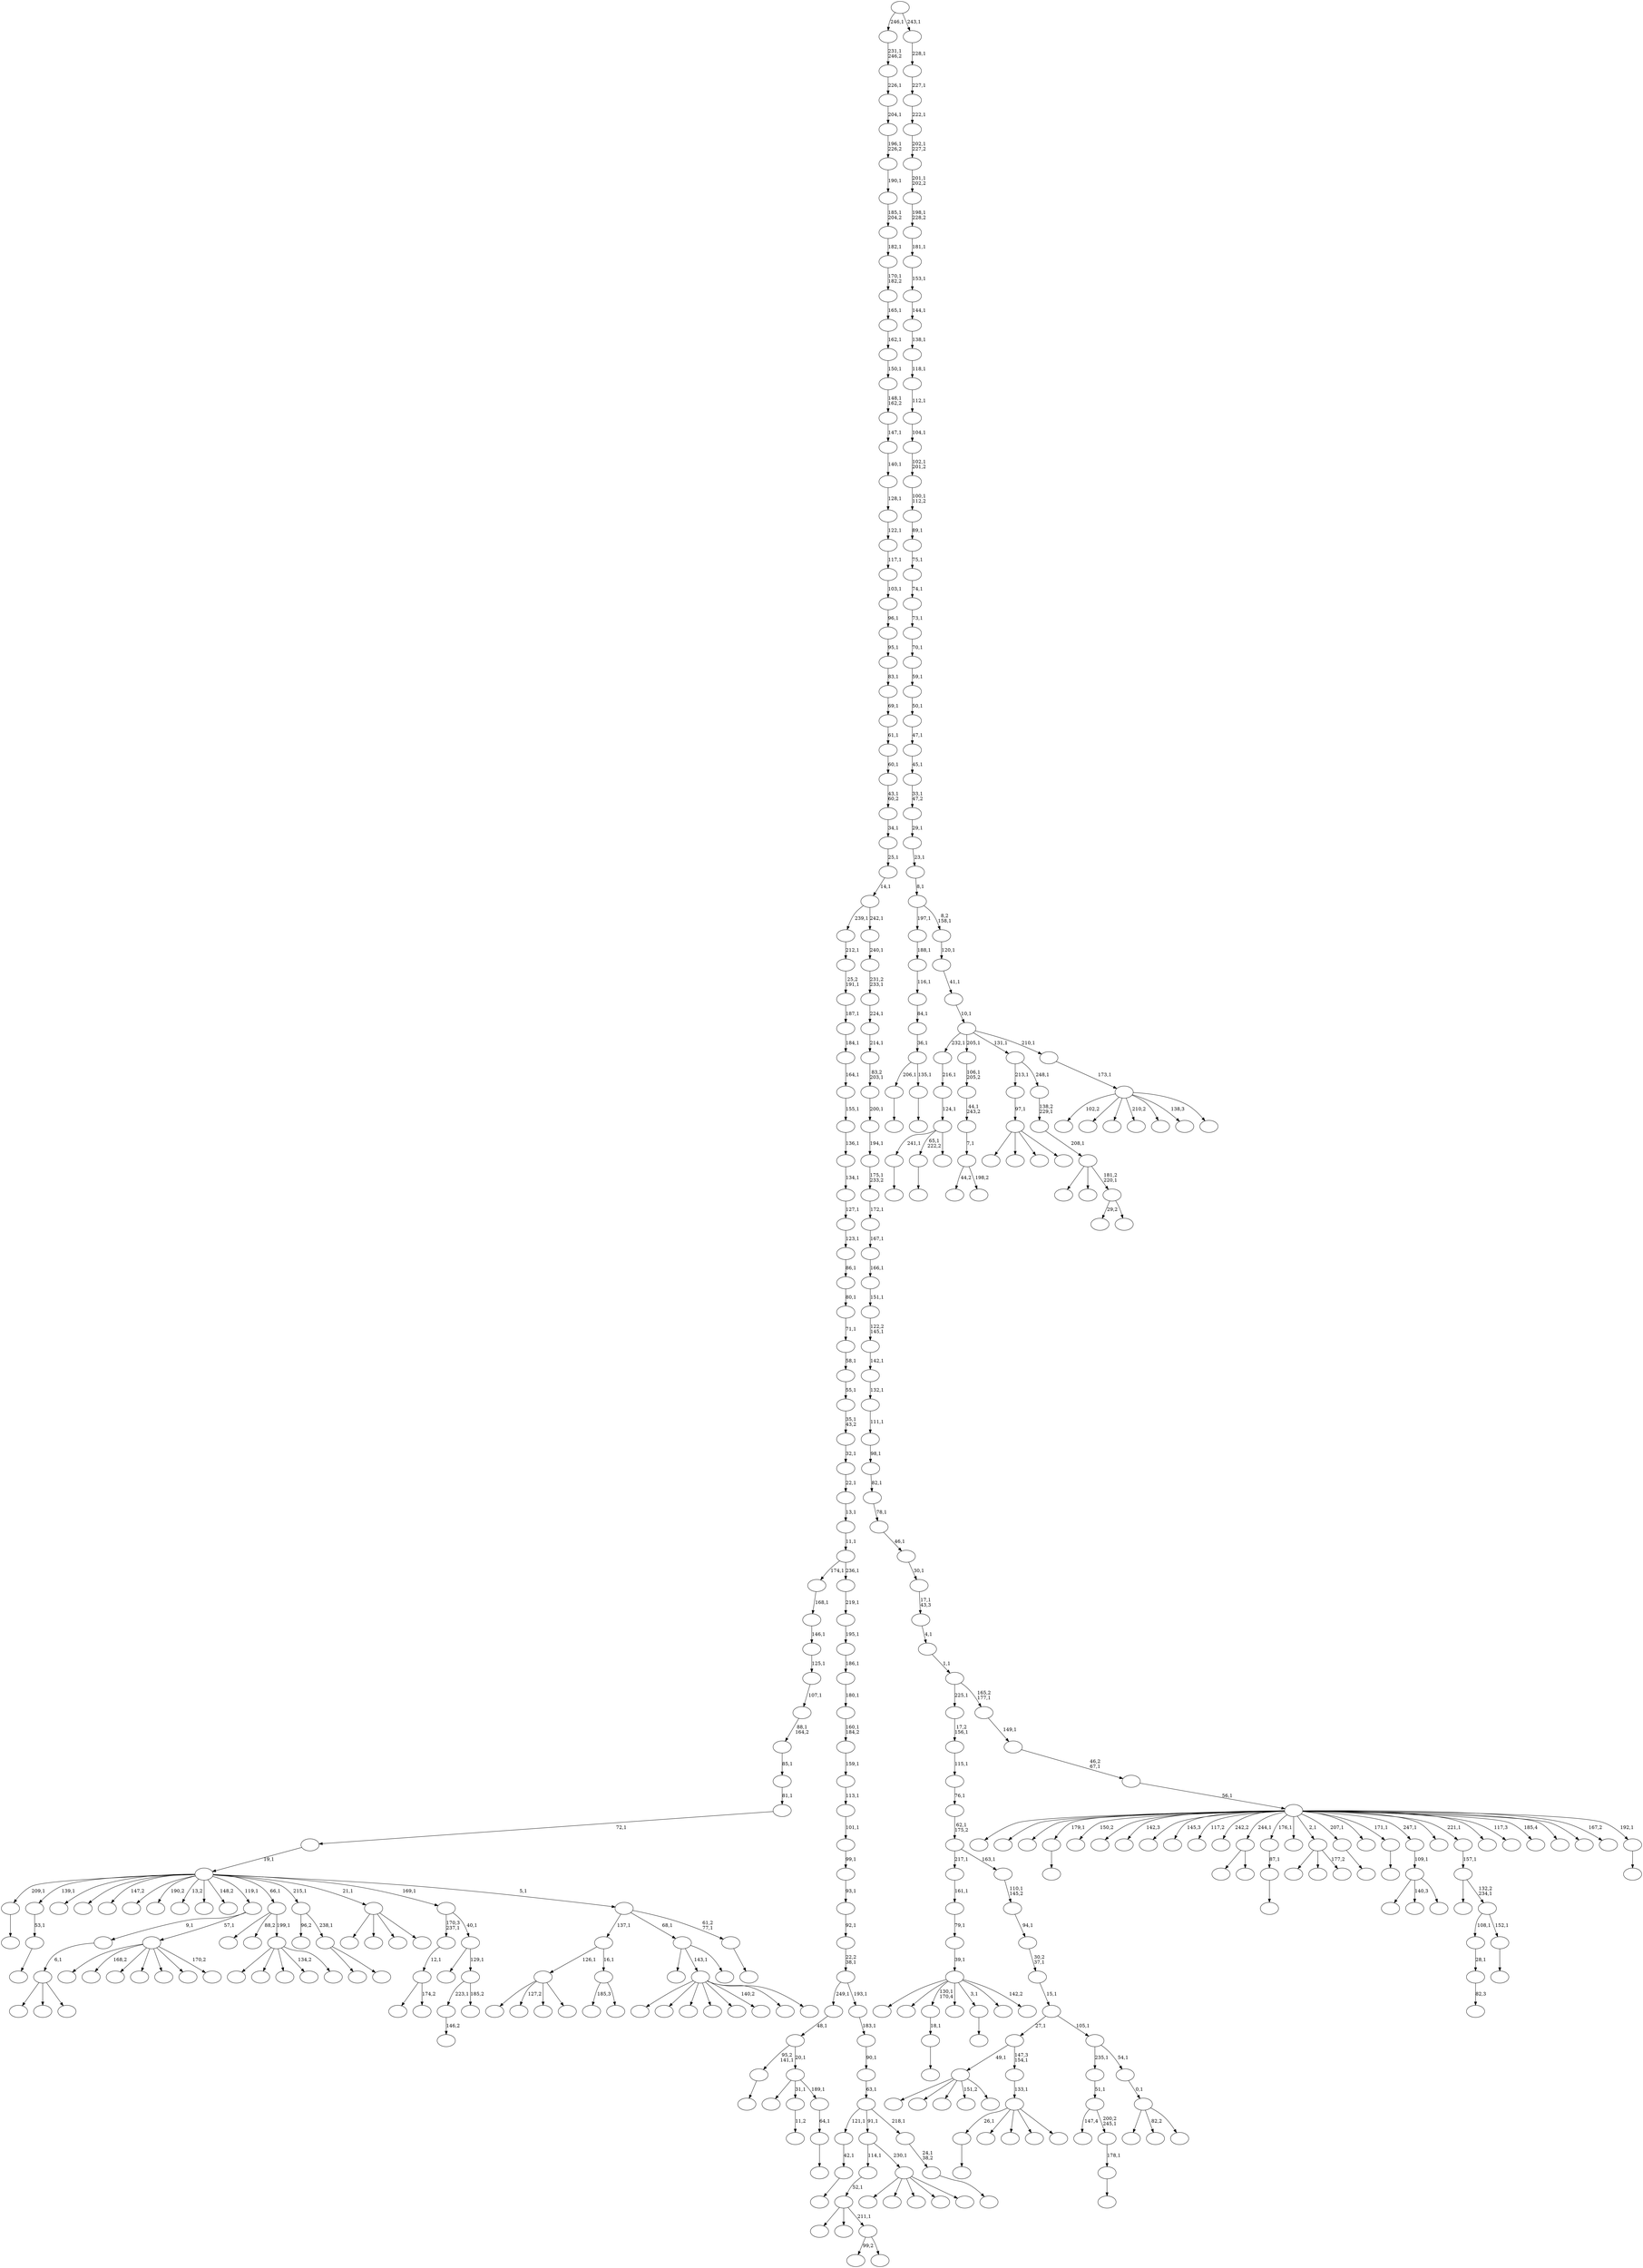 digraph T {
	400 [label=""]
	399 [label=""]
	398 [label=""]
	397 [label=""]
	396 [label=""]
	395 [label=""]
	394 [label=""]
	393 [label=""]
	392 [label=""]
	391 [label=""]
	390 [label=""]
	389 [label=""]
	388 [label=""]
	387 [label=""]
	386 [label=""]
	385 [label=""]
	384 [label=""]
	383 [label=""]
	382 [label=""]
	381 [label=""]
	380 [label=""]
	379 [label=""]
	378 [label=""]
	377 [label=""]
	376 [label=""]
	375 [label=""]
	374 [label=""]
	373 [label=""]
	372 [label=""]
	371 [label=""]
	370 [label=""]
	369 [label=""]
	368 [label=""]
	367 [label=""]
	366 [label=""]
	365 [label=""]
	364 [label=""]
	363 [label=""]
	362 [label=""]
	361 [label=""]
	360 [label=""]
	359 [label=""]
	358 [label=""]
	357 [label=""]
	356 [label=""]
	355 [label=""]
	354 [label=""]
	353 [label=""]
	352 [label=""]
	351 [label=""]
	350 [label=""]
	349 [label=""]
	348 [label=""]
	347 [label=""]
	346 [label=""]
	345 [label=""]
	344 [label=""]
	343 [label=""]
	342 [label=""]
	341 [label=""]
	340 [label=""]
	339 [label=""]
	338 [label=""]
	337 [label=""]
	336 [label=""]
	335 [label=""]
	334 [label=""]
	333 [label=""]
	332 [label=""]
	331 [label=""]
	330 [label=""]
	329 [label=""]
	328 [label=""]
	327 [label=""]
	326 [label=""]
	325 [label=""]
	324 [label=""]
	323 [label=""]
	322 [label=""]
	321 [label=""]
	320 [label=""]
	319 [label=""]
	318 [label=""]
	317 [label=""]
	316 [label=""]
	315 [label=""]
	314 [label=""]
	313 [label=""]
	312 [label=""]
	311 [label=""]
	310 [label=""]
	309 [label=""]
	308 [label=""]
	307 [label=""]
	306 [label=""]
	305 [label=""]
	304 [label=""]
	303 [label=""]
	302 [label=""]
	301 [label=""]
	300 [label=""]
	299 [label=""]
	298 [label=""]
	297 [label=""]
	296 [label=""]
	295 [label=""]
	294 [label=""]
	293 [label=""]
	292 [label=""]
	291 [label=""]
	290 [label=""]
	289 [label=""]
	288 [label=""]
	287 [label=""]
	286 [label=""]
	285 [label=""]
	284 [label=""]
	283 [label=""]
	282 [label=""]
	281 [label=""]
	280 [label=""]
	279 [label=""]
	278 [label=""]
	277 [label=""]
	276 [label=""]
	275 [label=""]
	274 [label=""]
	273 [label=""]
	272 [label=""]
	271 [label=""]
	270 [label=""]
	269 [label=""]
	268 [label=""]
	267 [label=""]
	266 [label=""]
	265 [label=""]
	264 [label=""]
	263 [label=""]
	262 [label=""]
	261 [label=""]
	260 [label=""]
	259 [label=""]
	258 [label=""]
	257 [label=""]
	256 [label=""]
	255 [label=""]
	254 [label=""]
	253 [label=""]
	252 [label=""]
	251 [label=""]
	250 [label=""]
	249 [label=""]
	248 [label=""]
	247 [label=""]
	246 [label=""]
	245 [label=""]
	244 [label=""]
	243 [label=""]
	242 [label=""]
	241 [label=""]
	240 [label=""]
	239 [label=""]
	238 [label=""]
	237 [label=""]
	236 [label=""]
	235 [label=""]
	234 [label=""]
	233 [label=""]
	232 [label=""]
	231 [label=""]
	230 [label=""]
	229 [label=""]
	228 [label=""]
	227 [label=""]
	226 [label=""]
	225 [label=""]
	224 [label=""]
	223 [label=""]
	222 [label=""]
	221 [label=""]
	220 [label=""]
	219 [label=""]
	218 [label=""]
	217 [label=""]
	216 [label=""]
	215 [label=""]
	214 [label=""]
	213 [label=""]
	212 [label=""]
	211 [label=""]
	210 [label=""]
	209 [label=""]
	208 [label=""]
	207 [label=""]
	206 [label=""]
	205 [label=""]
	204 [label=""]
	203 [label=""]
	202 [label=""]
	201 [label=""]
	200 [label=""]
	199 [label=""]
	198 [label=""]
	197 [label=""]
	196 [label=""]
	195 [label=""]
	194 [label=""]
	193 [label=""]
	192 [label=""]
	191 [label=""]
	190 [label=""]
	189 [label=""]
	188 [label=""]
	187 [label=""]
	186 [label=""]
	185 [label=""]
	184 [label=""]
	183 [label=""]
	182 [label=""]
	181 [label=""]
	180 [label=""]
	179 [label=""]
	178 [label=""]
	177 [label=""]
	176 [label=""]
	175 [label=""]
	174 [label=""]
	173 [label=""]
	172 [label=""]
	171 [label=""]
	170 [label=""]
	169 [label=""]
	168 [label=""]
	167 [label=""]
	166 [label=""]
	165 [label=""]
	164 [label=""]
	163 [label=""]
	162 [label=""]
	161 [label=""]
	160 [label=""]
	159 [label=""]
	158 [label=""]
	157 [label=""]
	156 [label=""]
	155 [label=""]
	154 [label=""]
	153 [label=""]
	152 [label=""]
	151 [label=""]
	150 [label=""]
	149 [label=""]
	148 [label=""]
	147 [label=""]
	146 [label=""]
	145 [label=""]
	144 [label=""]
	143 [label=""]
	142 [label=""]
	141 [label=""]
	140 [label=""]
	139 [label=""]
	138 [label=""]
	137 [label=""]
	136 [label=""]
	135 [label=""]
	134 [label=""]
	133 [label=""]
	132 [label=""]
	131 [label=""]
	130 [label=""]
	129 [label=""]
	128 [label=""]
	127 [label=""]
	126 [label=""]
	125 [label=""]
	124 [label=""]
	123 [label=""]
	122 [label=""]
	121 [label=""]
	120 [label=""]
	119 [label=""]
	118 [label=""]
	117 [label=""]
	116 [label=""]
	115 [label=""]
	114 [label=""]
	113 [label=""]
	112 [label=""]
	111 [label=""]
	110 [label=""]
	109 [label=""]
	108 [label=""]
	107 [label=""]
	106 [label=""]
	105 [label=""]
	104 [label=""]
	103 [label=""]
	102 [label=""]
	101 [label=""]
	100 [label=""]
	99 [label=""]
	98 [label=""]
	97 [label=""]
	96 [label=""]
	95 [label=""]
	94 [label=""]
	93 [label=""]
	92 [label=""]
	91 [label=""]
	90 [label=""]
	89 [label=""]
	88 [label=""]
	87 [label=""]
	86 [label=""]
	85 [label=""]
	84 [label=""]
	83 [label=""]
	82 [label=""]
	81 [label=""]
	80 [label=""]
	79 [label=""]
	78 [label=""]
	77 [label=""]
	76 [label=""]
	75 [label=""]
	74 [label=""]
	73 [label=""]
	72 [label=""]
	71 [label=""]
	70 [label=""]
	69 [label=""]
	68 [label=""]
	67 [label=""]
	66 [label=""]
	65 [label=""]
	64 [label=""]
	63 [label=""]
	62 [label=""]
	61 [label=""]
	60 [label=""]
	59 [label=""]
	58 [label=""]
	57 [label=""]
	56 [label=""]
	55 [label=""]
	54 [label=""]
	53 [label=""]
	52 [label=""]
	51 [label=""]
	50 [label=""]
	49 [label=""]
	48 [label=""]
	47 [label=""]
	46 [label=""]
	45 [label=""]
	44 [label=""]
	43 [label=""]
	42 [label=""]
	41 [label=""]
	40 [label=""]
	39 [label=""]
	38 [label=""]
	37 [label=""]
	36 [label=""]
	35 [label=""]
	34 [label=""]
	33 [label=""]
	32 [label=""]
	31 [label=""]
	30 [label=""]
	29 [label=""]
	28 [label=""]
	27 [label=""]
	26 [label=""]
	25 [label=""]
	24 [label=""]
	23 [label=""]
	22 [label=""]
	21 [label=""]
	20 [label=""]
	19 [label=""]
	18 [label=""]
	17 [label=""]
	16 [label=""]
	15 [label=""]
	14 [label=""]
	13 [label=""]
	12 [label=""]
	11 [label=""]
	10 [label=""]
	9 [label=""]
	8 [label=""]
	7 [label=""]
	6 [label=""]
	5 [label=""]
	4 [label=""]
	3 [label=""]
	2 [label=""]
	1 [label=""]
	0 [label=""]
	390 -> 391 [label=""]
	385 -> 386 [label=""]
	374 -> 375 [label=""]
	372 -> 373 [label=""]
	371 -> 372 [label="53,1"]
	369 -> 370 [label="82,3"]
	368 -> 369 [label="28,1"]
	366 -> 367 [label=""]
	361 -> 362 [label=""]
	360 -> 361 [label="18,1"]
	341 -> 342 [label="11,2"]
	333 -> 334 [label=""]
	327 -> 358 [label=""]
	327 -> 354 [label="127,2"]
	327 -> 336 [label=""]
	327 -> 328 [label=""]
	323 -> 365 [label=""]
	323 -> 324 [label=""]
	319 -> 320 [label=""]
	314 -> 315 [label=""]
	313 -> 314 [label="87,1"]
	309 -> 310 [label=""]
	307 -> 308 [label="146,2"]
	301 -> 302 [label=""]
	299 -> 385 [label="241,1"]
	299 -> 319 [label="65,1\n222,2"]
	299 -> 300 [label=""]
	298 -> 299 [label="124,1"]
	297 -> 298 [label="216,1"]
	293 -> 349 [label="44,2"]
	293 -> 294 [label="198,2"]
	292 -> 293 [label="7,1"]
	291 -> 292 [label="44,1\n243,2"]
	290 -> 291 [label="106,1\n205,2"]
	285 -> 318 [label=""]
	285 -> 316 [label=""]
	285 -> 286 [label="177,2"]
	283 -> 284 [label=""]
	282 -> 283 [label="42,1"]
	280 -> 389 [label="185,3"]
	280 -> 281 [label=""]
	279 -> 327 [label="126,1"]
	279 -> 280 [label="16,1"]
	272 -> 273 [label=""]
	268 -> 388 [label=""]
	268 -> 304 [label=""]
	268 -> 271 [label=""]
	268 -> 269 [label=""]
	267 -> 268 [label="97,1"]
	262 -> 263 [label=""]
	259 -> 303 [label="29,2"]
	259 -> 260 [label=""]
	258 -> 347 [label=""]
	258 -> 322 [label=""]
	258 -> 259 [label="181,2\n220,1"]
	257 -> 258 [label="208,1"]
	256 -> 257 [label="138,2\n229,1"]
	255 -> 267 [label="213,1"]
	255 -> 256 [label="248,1"]
	252 -> 253 [label=""]
	251 -> 252 [label="64,1"]
	250 -> 364 [label=""]
	250 -> 341 [label="31,1"]
	250 -> 251 [label="189,1"]
	249 -> 333 [label="95,2\n141,1"]
	249 -> 250 [label="20,1"]
	248 -> 249 [label="48,1"]
	246 -> 393 [label=""]
	246 -> 376 [label=""]
	246 -> 247 [label=""]
	245 -> 246 [label="6,1"]
	242 -> 382 [label=""]
	242 -> 289 [label="140,3"]
	242 -> 243 [label=""]
	241 -> 242 [label="109,1"]
	237 -> 343 [label="99,2"]
	237 -> 238 [label=""]
	236 -> 355 [label=""]
	236 -> 312 [label=""]
	236 -> 237 [label="211,1"]
	235 -> 236 [label="52,1"]
	232 -> 317 [label=""]
	232 -> 233 [label="174,2"]
	231 -> 232 [label="12,1"]
	229 -> 230 [label=""]
	228 -> 368 [label="108,1"]
	228 -> 229 [label="152,1"]
	227 -> 325 [label=""]
	227 -> 228 [label="132,2\n234,1"]
	226 -> 227 [label="157,1"]
	220 -> 397 [label=""]
	220 -> 381 [label=""]
	220 -> 360 [label="130,1\n170,4"]
	220 -> 357 [label=""]
	220 -> 301 [label="3,1"]
	220 -> 277 [label=""]
	220 -> 221 [label="142,2"]
	219 -> 220 [label="39,1"]
	218 -> 219 [label="79,1"]
	217 -> 218 [label="161,1"]
	208 -> 398 [label=""]
	208 -> 394 [label=""]
	208 -> 321 [label=""]
	208 -> 287 [label="151,2"]
	208 -> 209 [label=""]
	204 -> 205 [label=""]
	203 -> 204 [label="178,1"]
	202 -> 329 [label="147,4"]
	202 -> 203 [label="200,2\n245,1"]
	201 -> 202 [label="51,1"]
	199 -> 379 [label=""]
	199 -> 377 [label="168,2"]
	199 -> 330 [label=""]
	199 -> 326 [label=""]
	199 -> 274 [label=""]
	199 -> 212 [label=""]
	199 -> 200 [label="170,2"]
	198 -> 245 [label="9,1"]
	198 -> 199 [label="57,1"]
	194 -> 380 [label=""]
	194 -> 340 [label=""]
	194 -> 339 [label=""]
	194 -> 266 [label="134,2"]
	194 -> 195 [label=""]
	193 -> 331 [label=""]
	193 -> 288 [label="88,2"]
	193 -> 194 [label="199,1"]
	191 -> 206 [label=""]
	191 -> 192 [label=""]
	190 -> 335 [label="96,2"]
	190 -> 191 [label="238,1"]
	188 -> 396 [label=""]
	188 -> 363 [label=""]
	188 -> 345 [label=""]
	188 -> 295 [label=""]
	188 -> 278 [label=""]
	188 -> 265 [label="140,2"]
	188 -> 214 [label=""]
	188 -> 189 [label=""]
	186 -> 366 [label="26,1"]
	186 -> 353 [label=""]
	186 -> 337 [label=""]
	186 -> 240 [label=""]
	186 -> 187 [label=""]
	185 -> 186 [label="133,1"]
	184 -> 208 [label="49,1"]
	184 -> 185 [label="147,3\n154,1"]
	182 -> 348 [label=""]
	182 -> 311 [label=""]
	182 -> 305 [label=""]
	182 -> 183 [label=""]
	180 -> 344 [label=""]
	180 -> 213 [label="82,2"]
	180 -> 181 [label=""]
	179 -> 180 [label="0,1"]
	178 -> 201 [label="235,1"]
	178 -> 179 [label="54,1"]
	177 -> 184 [label="27,1"]
	177 -> 178 [label="105,1"]
	176 -> 177 [label="15,1"]
	175 -> 176 [label="30,2\n37,1"]
	174 -> 175 [label="94,1"]
	173 -> 174 [label="110,1\n145,2"]
	172 -> 217 [label="217,1"]
	172 -> 173 [label="163,1"]
	171 -> 172 [label="62,1\n175,2"]
	170 -> 171 [label="76,1"]
	169 -> 170 [label="115,1"]
	168 -> 169 [label="17,2\n156,1"]
	166 -> 207 [label=""]
	166 -> 188 [label="143,1"]
	166 -> 167 [label=""]
	164 -> 392 [label=""]
	164 -> 338 [label=""]
	164 -> 234 [label=""]
	164 -> 225 [label=""]
	164 -> 165 [label=""]
	163 -> 235 [label="114,1"]
	163 -> 164 [label="230,1"]
	161 -> 307 [label="223,1"]
	161 -> 162 [label="185,2"]
	160 -> 270 [label=""]
	160 -> 161 [label="129,1"]
	159 -> 231 [label="170,3\n237,1"]
	159 -> 160 [label="40,1"]
	157 -> 158 [label=""]
	156 -> 279 [label="137,1"]
	156 -> 166 [label="68,1"]
	156 -> 157 [label="61,2\n77,1"]
	155 -> 374 [label="209,1"]
	155 -> 371 [label="139,1"]
	155 -> 352 [label=""]
	155 -> 350 [label=""]
	155 -> 296 [label="147,2"]
	155 -> 275 [label=""]
	155 -> 254 [label="190,2"]
	155 -> 244 [label="13,2"]
	155 -> 222 [label=""]
	155 -> 210 [label="148,2"]
	155 -> 198 [label="119,1"]
	155 -> 193 [label="66,1"]
	155 -> 190 [label="215,1"]
	155 -> 182 [label="21,1"]
	155 -> 159 [label="169,1"]
	155 -> 156 [label="5,1"]
	154 -> 155 [label="19,1"]
	153 -> 154 [label="72,1"]
	152 -> 153 [label="81,1"]
	151 -> 152 [label="85,1"]
	150 -> 151 [label="88,1\n164,2"]
	149 -> 150 [label="107,1"]
	148 -> 149 [label="125,1"]
	147 -> 148 [label="146,1"]
	146 -> 147 [label="168,1"]
	144 -> 145 [label=""]
	143 -> 144 [label="24,1\n38,2"]
	142 -> 282 [label="121,1"]
	142 -> 163 [label="91,1"]
	142 -> 143 [label="218,1"]
	141 -> 142 [label="63,1"]
	140 -> 141 [label="90,1"]
	139 -> 140 [label="183,1"]
	138 -> 248 [label="249,1"]
	138 -> 139 [label="193,1"]
	137 -> 138 [label="22,2\n38,1"]
	136 -> 137 [label="92,1"]
	135 -> 136 [label="93,1"]
	134 -> 135 [label="99,1"]
	133 -> 134 [label="101,1"]
	132 -> 133 [label="113,1"]
	131 -> 132 [label="159,1"]
	130 -> 131 [label="160,1\n184,2"]
	129 -> 130 [label="180,1"]
	128 -> 129 [label="186,1"]
	127 -> 128 [label="195,1"]
	126 -> 127 [label="219,1"]
	125 -> 146 [label="174,1"]
	125 -> 126 [label="236,1"]
	124 -> 125 [label="11,1"]
	123 -> 124 [label="13,1"]
	122 -> 123 [label="22,1"]
	121 -> 122 [label="32,1"]
	120 -> 121 [label="35,1\n43,2"]
	119 -> 120 [label="55,1"]
	118 -> 119 [label="58,1"]
	117 -> 118 [label="71,1"]
	116 -> 117 [label="80,1"]
	115 -> 116 [label="86,1"]
	114 -> 115 [label="123,1"]
	113 -> 114 [label="127,1"]
	112 -> 113 [label="134,1"]
	111 -> 112 [label="136,1"]
	110 -> 111 [label="155,1"]
	109 -> 110 [label="164,1"]
	108 -> 109 [label="184,1"]
	107 -> 108 [label="187,1"]
	106 -> 107 [label="25,2\n191,1"]
	105 -> 106 [label="212,1"]
	102 -> 103 [label=""]
	101 -> 309 [label="206,1"]
	101 -> 102 [label="135,1"]
	100 -> 101 [label="36,1"]
	99 -> 100 [label="84,1"]
	98 -> 99 [label="116,1"]
	97 -> 98 [label="188,1"]
	95 -> 96 [label=""]
	94 -> 400 [label=""]
	94 -> 399 [label=""]
	94 -> 395 [label=""]
	94 -> 390 [label="179,1"]
	94 -> 384 [label="150,2"]
	94 -> 383 [label=""]
	94 -> 378 [label="142,3"]
	94 -> 359 [label=""]
	94 -> 356 [label="145,3"]
	94 -> 346 [label="117,2"]
	94 -> 332 [label="242,2"]
	94 -> 323 [label="244,1"]
	94 -> 313 [label="176,1"]
	94 -> 306 [label=""]
	94 -> 285 [label="2,1"]
	94 -> 272 [label="207,1"]
	94 -> 264 [label=""]
	94 -> 262 [label="171,1"]
	94 -> 241 [label="247,1"]
	94 -> 239 [label=""]
	94 -> 226 [label="221,1"]
	94 -> 224 [label=""]
	94 -> 216 [label="117,3"]
	94 -> 215 [label="185,4"]
	94 -> 197 [label=""]
	94 -> 196 [label=""]
	94 -> 104 [label="167,2"]
	94 -> 95 [label="192,1"]
	93 -> 94 [label="56,1"]
	92 -> 93 [label="46,2\n67,1"]
	91 -> 92 [label="149,1"]
	90 -> 168 [label="225,1"]
	90 -> 91 [label="165,2\n177,1"]
	89 -> 90 [label="1,1"]
	88 -> 89 [label="4,1"]
	87 -> 88 [label="17,1\n43,3"]
	86 -> 87 [label="30,1"]
	85 -> 86 [label="46,1"]
	84 -> 85 [label="78,1"]
	83 -> 84 [label="82,1"]
	82 -> 83 [label="98,1"]
	81 -> 82 [label="111,1"]
	80 -> 81 [label="132,1"]
	79 -> 80 [label="142,1"]
	78 -> 79 [label="122,2\n145,1"]
	77 -> 78 [label="151,1"]
	76 -> 77 [label="166,1"]
	75 -> 76 [label="167,1"]
	74 -> 75 [label="172,1"]
	73 -> 74 [label="175,1\n233,2"]
	72 -> 73 [label="194,1"]
	71 -> 72 [label="200,1"]
	70 -> 71 [label="83,2\n203,1"]
	69 -> 70 [label="214,1"]
	68 -> 69 [label="224,1"]
	67 -> 68 [label="231,2\n233,1"]
	66 -> 67 [label="240,1"]
	65 -> 105 [label="239,1"]
	65 -> 66 [label="242,1"]
	64 -> 65 [label="14,1"]
	63 -> 64 [label="25,1"]
	62 -> 63 [label="34,1"]
	61 -> 62 [label="43,1\n60,2"]
	60 -> 61 [label="60,1"]
	59 -> 60 [label="61,1"]
	58 -> 59 [label="69,1"]
	57 -> 58 [label="83,1"]
	56 -> 57 [label="95,1"]
	55 -> 56 [label="96,1"]
	54 -> 55 [label="103,1"]
	53 -> 54 [label="117,1"]
	52 -> 53 [label="122,1"]
	51 -> 52 [label="128,1"]
	50 -> 51 [label="140,1"]
	49 -> 50 [label="147,1"]
	48 -> 49 [label="148,1\n162,2"]
	47 -> 48 [label="150,1"]
	46 -> 47 [label="162,1"]
	45 -> 46 [label="165,1"]
	44 -> 45 [label="170,1\n182,2"]
	43 -> 44 [label="182,1"]
	42 -> 43 [label="185,1\n204,2"]
	41 -> 42 [label="190,1"]
	40 -> 41 [label="196,1\n226,2"]
	39 -> 40 [label="204,1"]
	38 -> 39 [label="226,1"]
	37 -> 38 [label="231,1\n246,2"]
	35 -> 387 [label="102,2"]
	35 -> 351 [label=""]
	35 -> 276 [label=""]
	35 -> 261 [label="210,2"]
	35 -> 223 [label=""]
	35 -> 211 [label="138,3"]
	35 -> 36 [label=""]
	34 -> 35 [label="173,1"]
	33 -> 297 [label="232,1"]
	33 -> 290 [label="205,1"]
	33 -> 255 [label="131,1"]
	33 -> 34 [label="210,1"]
	32 -> 33 [label="10,1"]
	31 -> 32 [label="41,1"]
	30 -> 31 [label="120,1"]
	29 -> 97 [label="197,1"]
	29 -> 30 [label="8,2\n158,1"]
	28 -> 29 [label="8,1"]
	27 -> 28 [label="23,1"]
	26 -> 27 [label="29,1"]
	25 -> 26 [label="33,1\n47,2"]
	24 -> 25 [label="45,1"]
	23 -> 24 [label="47,1"]
	22 -> 23 [label="50,1"]
	21 -> 22 [label="59,1"]
	20 -> 21 [label="70,1"]
	19 -> 20 [label="73,1"]
	18 -> 19 [label="74,1"]
	17 -> 18 [label="75,1"]
	16 -> 17 [label="89,1"]
	15 -> 16 [label="100,1\n112,2"]
	14 -> 15 [label="102,1\n201,2"]
	13 -> 14 [label="104,1"]
	12 -> 13 [label="112,1"]
	11 -> 12 [label="118,1"]
	10 -> 11 [label="138,1"]
	9 -> 10 [label="144,1"]
	8 -> 9 [label="153,1"]
	7 -> 8 [label="181,1"]
	6 -> 7 [label="198,1\n228,2"]
	5 -> 6 [label="201,1\n202,2"]
	4 -> 5 [label="202,1\n227,2"]
	3 -> 4 [label="222,1"]
	2 -> 3 [label="227,1"]
	1 -> 2 [label="228,1"]
	0 -> 37 [label="246,1"]
	0 -> 1 [label="243,1"]
}
